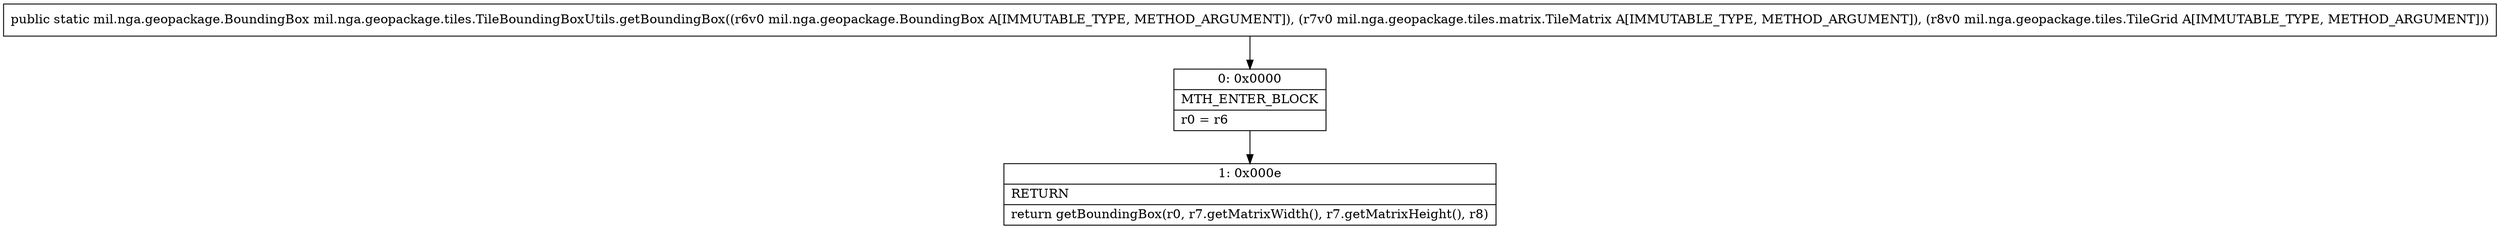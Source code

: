 digraph "CFG formil.nga.geopackage.tiles.TileBoundingBoxUtils.getBoundingBox(Lmil\/nga\/geopackage\/BoundingBox;Lmil\/nga\/geopackage\/tiles\/matrix\/TileMatrix;Lmil\/nga\/geopackage\/tiles\/TileGrid;)Lmil\/nga\/geopackage\/BoundingBox;" {
Node_0 [shape=record,label="{0\:\ 0x0000|MTH_ENTER_BLOCK\l|r0 = r6\l}"];
Node_1 [shape=record,label="{1\:\ 0x000e|RETURN\l|return getBoundingBox(r0, r7.getMatrixWidth(), r7.getMatrixHeight(), r8)\l}"];
MethodNode[shape=record,label="{public static mil.nga.geopackage.BoundingBox mil.nga.geopackage.tiles.TileBoundingBoxUtils.getBoundingBox((r6v0 mil.nga.geopackage.BoundingBox A[IMMUTABLE_TYPE, METHOD_ARGUMENT]), (r7v0 mil.nga.geopackage.tiles.matrix.TileMatrix A[IMMUTABLE_TYPE, METHOD_ARGUMENT]), (r8v0 mil.nga.geopackage.tiles.TileGrid A[IMMUTABLE_TYPE, METHOD_ARGUMENT])) }"];
MethodNode -> Node_0;
Node_0 -> Node_1;
}

